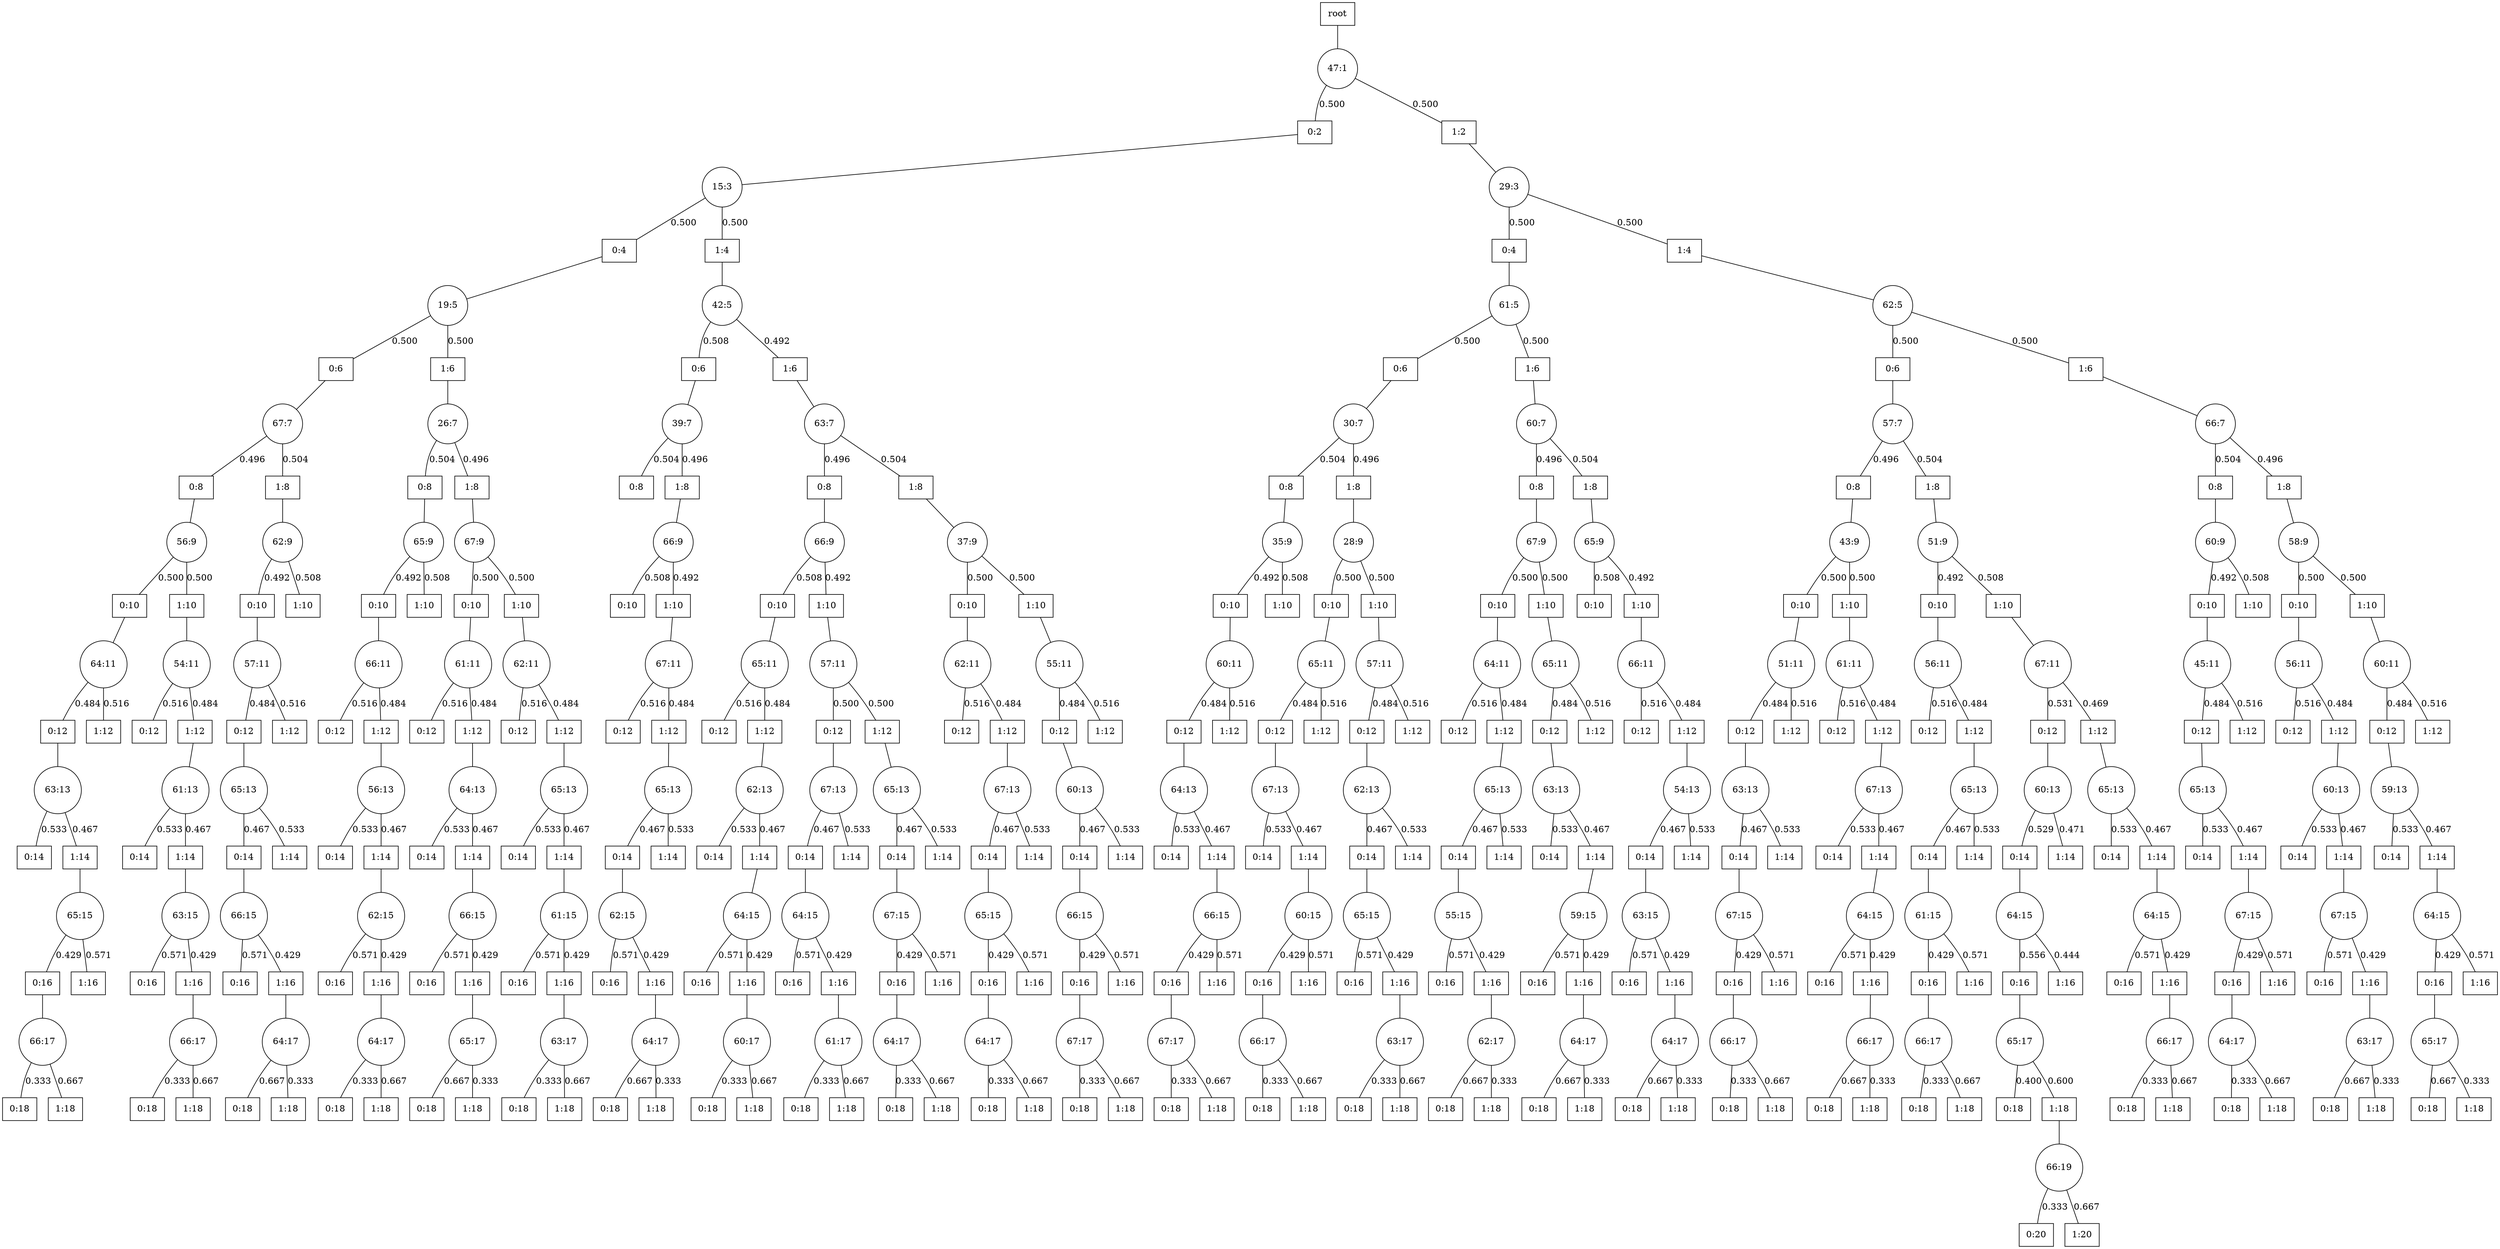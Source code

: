 graph G {
splines=true;
0 [shape=box, label = "root" ]
0--1;
1 [shape=circle, label="47:1"]
1--2[label = 0.500, labelangle=110];
2 [shape=box, label="0:2"]
2--3;
3 [shape=circle, label="15:3"]
3--4[label = 0.500, labelangle=110];
4 [shape=box, label="0:4"]
4--5;
5 [shape=circle, label="19:5"]
5--6[label = 0.500, labelangle=110];
6 [shape=box, label="0:6"]
6--7;
7 [shape=circle, label="67:7"]
7--8[label = 0.496, labelangle=110];
8 [shape=box, label="0:8"]
8--9;
9 [shape=circle, label="56:9"]
9--10[label = 0.500, labelangle=110];
10 [shape=box, label="0:10"]
10--11;
11 [shape=circle, label="64:11"]
11--12[label = 0.484, labelangle=110];
12 [shape=box, label="0:12"]
12--13;
13 [shape=circle, label="63:13"]
13--14[label = 0.533, labelangle=110];
14 [shape=box, label="0:14"]
13--36[label = 0.467, labelangle=110];
36 [shape=box, label="1:14"]
36--37;
37 [shape=circle, label="65:15"]
37--38[label = 0.429, labelangle=110];
38 [shape=box, label="0:16"]
38--39;
39 [shape=circle, label="66:17"]
39--40[label = 0.333, labelangle=110];
40 [shape=box, label="0:18"]
39--41[label = 0.667, labelangle=110];
41 [shape=box, label="1:18"]
37--45[label = 0.571, labelangle=110];
45 [shape=box, label="1:16"]
11--55[label = 0.516, labelangle=110];
55 [shape=box, label="1:12"]
9--101[label = 0.500, labelangle=110];
101 [shape=box, label="1:10"]
101--102;
102 [shape=circle, label="54:11"]
102--103[label = 0.516, labelangle=110];
103 [shape=box, label="0:12"]
102--149[label = 0.484, labelangle=110];
149 [shape=box, label="1:12"]
149--150;
150 [shape=circle, label="61:13"]
150--151[label = 0.533, labelangle=110];
151 [shape=box, label="0:14"]
150--173[label = 0.467, labelangle=110];
173 [shape=box, label="1:14"]
173--174;
174 [shape=circle, label="63:15"]
174--175[label = 0.571, labelangle=110];
175 [shape=box, label="0:16"]
174--185[label = 0.429, labelangle=110];
185 [shape=box, label="1:16"]
185--186;
186 [shape=circle, label="66:17"]
186--187[label = 0.333, labelangle=110];
187 [shape=box, label="0:18"]
186--188[label = 0.667, labelangle=110];
188 [shape=box, label="1:18"]
7--192[label = 0.504, labelangle=110];
192 [shape=box, label="1:8"]
192--193;
193 [shape=circle, label="62:9"]
193--194[label = 0.492, labelangle=110];
194 [shape=box, label="0:10"]
194--195;
195 [shape=circle, label="57:11"]
195--196[label = 0.484, labelangle=110];
196 [shape=box, label="0:12"]
196--197;
197 [shape=circle, label="65:13"]
197--198[label = 0.467, labelangle=110];
198 [shape=box, label="0:14"]
198--199;
199 [shape=circle, label="66:15"]
199--200[label = 0.571, labelangle=110];
200 [shape=box, label="0:16"]
199--210[label = 0.429, labelangle=110];
210 [shape=box, label="1:16"]
210--211;
211 [shape=circle, label="64:17"]
211--212[label = 0.667, labelangle=110];
212 [shape=box, label="0:18"]
211--216[label = 0.333, labelangle=110];
216 [shape=box, label="1:18"]
197--217[label = 0.533, labelangle=110];
217 [shape=box, label="1:14"]
195--239[label = 0.516, labelangle=110];
239 [shape=box, label="1:12"]
193--285[label = 0.508, labelangle=110];
285 [shape=box, label="1:10"]
5--379[label = 0.500, labelangle=110];
379 [shape=box, label="1:6"]
379--380;
380 [shape=circle, label="26:7"]
380--381[label = 0.504, labelangle=110];
381 [shape=box, label="0:8"]
381--382;
382 [shape=circle, label="65:9"]
382--383[label = 0.492, labelangle=110];
383 [shape=box, label="0:10"]
383--384;
384 [shape=circle, label="66:11"]
384--385[label = 0.516, labelangle=110];
385 [shape=box, label="0:12"]
384--431[label = 0.484, labelangle=110];
431 [shape=box, label="1:12"]
431--432;
432 [shape=circle, label="56:13"]
432--433[label = 0.533, labelangle=110];
433 [shape=box, label="0:14"]
432--455[label = 0.467, labelangle=110];
455 [shape=box, label="1:14"]
455--456;
456 [shape=circle, label="62:15"]
456--457[label = 0.571, labelangle=110];
457 [shape=box, label="0:16"]
456--467[label = 0.429, labelangle=110];
467 [shape=box, label="1:16"]
467--468;
468 [shape=circle, label="64:17"]
468--469[label = 0.333, labelangle=110];
469 [shape=box, label="0:18"]
468--470[label = 0.667, labelangle=110];
470 [shape=box, label="1:18"]
382--474[label = 0.508, labelangle=110];
474 [shape=box, label="1:10"]
380--568[label = 0.496, labelangle=110];
568 [shape=box, label="1:8"]
568--569;
569 [shape=circle, label="67:9"]
569--570[label = 0.500, labelangle=110];
570 [shape=box, label="0:10"]
570--571;
571 [shape=circle, label="61:11"]
571--572[label = 0.516, labelangle=110];
572 [shape=box, label="0:12"]
571--618[label = 0.484, labelangle=110];
618 [shape=box, label="1:12"]
618--619;
619 [shape=circle, label="64:13"]
619--620[label = 0.533, labelangle=110];
620 [shape=box, label="0:14"]
619--642[label = 0.467, labelangle=110];
642 [shape=box, label="1:14"]
642--643;
643 [shape=circle, label="66:15"]
643--644[label = 0.571, labelangle=110];
644 [shape=box, label="0:16"]
643--654[label = 0.429, labelangle=110];
654 [shape=box, label="1:16"]
654--655;
655 [shape=circle, label="65:17"]
655--656[label = 0.667, labelangle=110];
656 [shape=box, label="0:18"]
655--660[label = 0.333, labelangle=110];
660 [shape=box, label="1:18"]
569--661[label = 0.500, labelangle=110];
661 [shape=box, label="1:10"]
661--662;
662 [shape=circle, label="62:11"]
662--663[label = 0.516, labelangle=110];
663 [shape=box, label="0:12"]
662--709[label = 0.484, labelangle=110];
709 [shape=box, label="1:12"]
709--710;
710 [shape=circle, label="65:13"]
710--711[label = 0.533, labelangle=110];
711 [shape=box, label="0:14"]
710--733[label = 0.467, labelangle=110];
733 [shape=box, label="1:14"]
733--734;
734 [shape=circle, label="61:15"]
734--735[label = 0.571, labelangle=110];
735 [shape=box, label="0:16"]
734--745[label = 0.429, labelangle=110];
745 [shape=box, label="1:16"]
745--746;
746 [shape=circle, label="63:17"]
746--747[label = 0.333, labelangle=110];
747 [shape=box, label="0:18"]
746--748[label = 0.667, labelangle=110];
748 [shape=box, label="1:18"]
3--752[label = 0.500, labelangle=110];
752 [shape=box, label="1:4"]
752--753;
753 [shape=circle, label="42:5"]
753--754[label = 0.508, labelangle=110];
754 [shape=box, label="0:6"]
754--755;
755 [shape=circle, label="39:7"]
755--756[label = 0.504, labelangle=110];
756 [shape=box, label="0:8"]
755--946[label = 0.496, labelangle=110];
946 [shape=box, label="1:8"]
946--947;
947 [shape=circle, label="66:9"]
947--948[label = 0.508, labelangle=110];
948 [shape=box, label="0:10"]
947--1042[label = 0.492, labelangle=110];
1042 [shape=box, label="1:10"]
1042--1043;
1043 [shape=circle, label="67:11"]
1043--1044[label = 0.516, labelangle=110];
1044 [shape=box, label="0:12"]
1043--1090[label = 0.484, labelangle=110];
1090 [shape=box, label="1:12"]
1090--1091;
1091 [shape=circle, label="65:13"]
1091--1092[label = 0.467, labelangle=110];
1092 [shape=box, label="0:14"]
1092--1093;
1093 [shape=circle, label="62:15"]
1093--1094[label = 0.571, labelangle=110];
1094 [shape=box, label="0:16"]
1093--1104[label = 0.429, labelangle=110];
1104 [shape=box, label="1:16"]
1104--1105;
1105 [shape=circle, label="64:17"]
1105--1106[label = 0.667, labelangle=110];
1106 [shape=box, label="0:18"]
1105--1110[label = 0.333, labelangle=110];
1110 [shape=box, label="1:18"]
1091--1111[label = 0.533, labelangle=110];
1111 [shape=box, label="1:14"]
753--1133[label = 0.492, labelangle=110];
1133 [shape=box, label="1:6"]
1133--1134;
1134 [shape=circle, label="63:7"]
1134--1135[label = 0.496, labelangle=110];
1135 [shape=box, label="0:8"]
1135--1136;
1136 [shape=circle, label="66:9"]
1136--1137[label = 0.508, labelangle=110];
1137 [shape=box, label="0:10"]
1137--1138;
1138 [shape=circle, label="65:11"]
1138--1139[label = 0.516, labelangle=110];
1139 [shape=box, label="0:12"]
1138--1185[label = 0.484, labelangle=110];
1185 [shape=box, label="1:12"]
1185--1186;
1186 [shape=circle, label="62:13"]
1186--1187[label = 0.533, labelangle=110];
1187 [shape=box, label="0:14"]
1186--1209[label = 0.467, labelangle=110];
1209 [shape=box, label="1:14"]
1209--1210;
1210 [shape=circle, label="64:15"]
1210--1211[label = 0.571, labelangle=110];
1211 [shape=box, label="0:16"]
1210--1221[label = 0.429, labelangle=110];
1221 [shape=box, label="1:16"]
1221--1222;
1222 [shape=circle, label="60:17"]
1222--1223[label = 0.333, labelangle=110];
1223 [shape=box, label="0:18"]
1222--1224[label = 0.667, labelangle=110];
1224 [shape=box, label="1:18"]
1136--1228[label = 0.492, labelangle=110];
1228 [shape=box, label="1:10"]
1228--1229;
1229 [shape=circle, label="57:11"]
1229--1230[label = 0.500, labelangle=110];
1230 [shape=box, label="0:12"]
1230--1231;
1231 [shape=circle, label="67:13"]
1231--1232[label = 0.467, labelangle=110];
1232 [shape=box, label="0:14"]
1232--1233;
1233 [shape=circle, label="64:15"]
1233--1234[label = 0.571, labelangle=110];
1234 [shape=box, label="0:16"]
1233--1244[label = 0.429, labelangle=110];
1244 [shape=box, label="1:16"]
1244--1245;
1245 [shape=circle, label="61:17"]
1245--1246[label = 0.333, labelangle=110];
1246 [shape=box, label="0:18"]
1245--1247[label = 0.667, labelangle=110];
1247 [shape=box, label="1:18"]
1231--1251[label = 0.533, labelangle=110];
1251 [shape=box, label="1:14"]
1229--1273[label = 0.500, labelangle=110];
1273 [shape=box, label="1:12"]
1273--1274;
1274 [shape=circle, label="65:13"]
1274--1275[label = 0.467, labelangle=110];
1275 [shape=box, label="0:14"]
1275--1276;
1276 [shape=circle, label="67:15"]
1276--1277[label = 0.429, labelangle=110];
1277 [shape=box, label="0:16"]
1277--1278;
1278 [shape=circle, label="64:17"]
1278--1279[label = 0.333, labelangle=110];
1279 [shape=box, label="0:18"]
1278--1280[label = 0.667, labelangle=110];
1280 [shape=box, label="1:18"]
1276--1284[label = 0.571, labelangle=110];
1284 [shape=box, label="1:16"]
1274--1294[label = 0.533, labelangle=110];
1294 [shape=box, label="1:14"]
1134--1316[label = 0.504, labelangle=110];
1316 [shape=box, label="1:8"]
1316--1317;
1317 [shape=circle, label="37:9"]
1317--1318[label = 0.500, labelangle=110];
1318 [shape=box, label="0:10"]
1318--1319;
1319 [shape=circle, label="62:11"]
1319--1320[label = 0.516, labelangle=110];
1320 [shape=box, label="0:12"]
1319--1366[label = 0.484, labelangle=110];
1366 [shape=box, label="1:12"]
1366--1367;
1367 [shape=circle, label="67:13"]
1367--1368[label = 0.467, labelangle=110];
1368 [shape=box, label="0:14"]
1368--1369;
1369 [shape=circle, label="65:15"]
1369--1370[label = 0.429, labelangle=110];
1370 [shape=box, label="0:16"]
1370--1371;
1371 [shape=circle, label="64:17"]
1371--1372[label = 0.333, labelangle=110];
1372 [shape=box, label="0:18"]
1371--1373[label = 0.667, labelangle=110];
1373 [shape=box, label="1:18"]
1369--1377[label = 0.571, labelangle=110];
1377 [shape=box, label="1:16"]
1367--1387[label = 0.533, labelangle=110];
1387 [shape=box, label="1:14"]
1317--1409[label = 0.500, labelangle=110];
1409 [shape=box, label="1:10"]
1409--1410;
1410 [shape=circle, label="55:11"]
1410--1411[label = 0.484, labelangle=110];
1411 [shape=box, label="0:12"]
1411--1412;
1412 [shape=circle, label="60:13"]
1412--1413[label = 0.467, labelangle=110];
1413 [shape=box, label="0:14"]
1413--1414;
1414 [shape=circle, label="66:15"]
1414--1415[label = 0.429, labelangle=110];
1415 [shape=box, label="0:16"]
1415--1416;
1416 [shape=circle, label="67:17"]
1416--1417[label = 0.333, labelangle=110];
1417 [shape=box, label="0:18"]
1416--1418[label = 0.667, labelangle=110];
1418 [shape=box, label="1:18"]
1414--1422[label = 0.571, labelangle=110];
1422 [shape=box, label="1:16"]
1412--1432[label = 0.533, labelangle=110];
1432 [shape=box, label="1:14"]
1410--1454[label = 0.516, labelangle=110];
1454 [shape=box, label="1:12"]
1--1500[label = 0.500, labelangle=110];
1500 [shape=box, label="1:2"]
1500--1501;
1501 [shape=circle, label="29:3"]
1501--1502[label = 0.500, labelangle=110];
1502 [shape=box, label="0:4"]
1502--1503;
1503 [shape=circle, label="61:5"]
1503--1504[label = 0.500, labelangle=110];
1504 [shape=box, label="0:6"]
1504--1505;
1505 [shape=circle, label="30:7"]
1505--1506[label = 0.504, labelangle=110];
1506 [shape=box, label="0:8"]
1506--1507;
1507 [shape=circle, label="35:9"]
1507--1508[label = 0.492, labelangle=110];
1508 [shape=box, label="0:10"]
1508--1509;
1509 [shape=circle, label="60:11"]
1509--1510[label = 0.484, labelangle=110];
1510 [shape=box, label="0:12"]
1510--1511;
1511 [shape=circle, label="64:13"]
1511--1512[label = 0.533, labelangle=110];
1512 [shape=box, label="0:14"]
1511--1534[label = 0.467, labelangle=110];
1534 [shape=box, label="1:14"]
1534--1535;
1535 [shape=circle, label="66:15"]
1535--1536[label = 0.429, labelangle=110];
1536 [shape=box, label="0:16"]
1536--1537;
1537 [shape=circle, label="67:17"]
1537--1538[label = 0.333, labelangle=110];
1538 [shape=box, label="0:18"]
1537--1539[label = 0.667, labelangle=110];
1539 [shape=box, label="1:18"]
1535--1543[label = 0.571, labelangle=110];
1543 [shape=box, label="1:16"]
1509--1553[label = 0.516, labelangle=110];
1553 [shape=box, label="1:12"]
1507--1599[label = 0.508, labelangle=110];
1599 [shape=box, label="1:10"]
1505--1693[label = 0.496, labelangle=110];
1693 [shape=box, label="1:8"]
1693--1694;
1694 [shape=circle, label="28:9"]
1694--1695[label = 0.500, labelangle=110];
1695 [shape=box, label="0:10"]
1695--1696;
1696 [shape=circle, label="65:11"]
1696--1697[label = 0.484, labelangle=110];
1697 [shape=box, label="0:12"]
1697--1698;
1698 [shape=circle, label="67:13"]
1698--1699[label = 0.533, labelangle=110];
1699 [shape=box, label="0:14"]
1698--1721[label = 0.467, labelangle=110];
1721 [shape=box, label="1:14"]
1721--1722;
1722 [shape=circle, label="60:15"]
1722--1723[label = 0.429, labelangle=110];
1723 [shape=box, label="0:16"]
1723--1724;
1724 [shape=circle, label="66:17"]
1724--1725[label = 0.333, labelangle=110];
1725 [shape=box, label="0:18"]
1724--1726[label = 0.667, labelangle=110];
1726 [shape=box, label="1:18"]
1722--1730[label = 0.571, labelangle=110];
1730 [shape=box, label="1:16"]
1696--1740[label = 0.516, labelangle=110];
1740 [shape=box, label="1:12"]
1694--1786[label = 0.500, labelangle=110];
1786 [shape=box, label="1:10"]
1786--1787;
1787 [shape=circle, label="57:11"]
1787--1788[label = 0.484, labelangle=110];
1788 [shape=box, label="0:12"]
1788--1789;
1789 [shape=circle, label="62:13"]
1789--1790[label = 0.467, labelangle=110];
1790 [shape=box, label="0:14"]
1790--1791;
1791 [shape=circle, label="65:15"]
1791--1792[label = 0.571, labelangle=110];
1792 [shape=box, label="0:16"]
1791--1802[label = 0.429, labelangle=110];
1802 [shape=box, label="1:16"]
1802--1803;
1803 [shape=circle, label="63:17"]
1803--1804[label = 0.333, labelangle=110];
1804 [shape=box, label="0:18"]
1803--1805[label = 0.667, labelangle=110];
1805 [shape=box, label="1:18"]
1789--1809[label = 0.533, labelangle=110];
1809 [shape=box, label="1:14"]
1787--1831[label = 0.516, labelangle=110];
1831 [shape=box, label="1:12"]
1503--1877[label = 0.500, labelangle=110];
1877 [shape=box, label="1:6"]
1877--1878;
1878 [shape=circle, label="60:7"]
1878--1879[label = 0.496, labelangle=110];
1879 [shape=box, label="0:8"]
1879--1880;
1880 [shape=circle, label="67:9"]
1880--1881[label = 0.500, labelangle=110];
1881 [shape=box, label="0:10"]
1881--1882;
1882 [shape=circle, label="64:11"]
1882--1883[label = 0.516, labelangle=110];
1883 [shape=box, label="0:12"]
1882--1929[label = 0.484, labelangle=110];
1929 [shape=box, label="1:12"]
1929--1930;
1930 [shape=circle, label="65:13"]
1930--1931[label = 0.467, labelangle=110];
1931 [shape=box, label="0:14"]
1931--1932;
1932 [shape=circle, label="55:15"]
1932--1933[label = 0.571, labelangle=110];
1933 [shape=box, label="0:16"]
1932--1943[label = 0.429, labelangle=110];
1943 [shape=box, label="1:16"]
1943--1944;
1944 [shape=circle, label="62:17"]
1944--1945[label = 0.667, labelangle=110];
1945 [shape=box, label="0:18"]
1944--1949[label = 0.333, labelangle=110];
1949 [shape=box, label="1:18"]
1930--1950[label = 0.533, labelangle=110];
1950 [shape=box, label="1:14"]
1880--1972[label = 0.500, labelangle=110];
1972 [shape=box, label="1:10"]
1972--1973;
1973 [shape=circle, label="65:11"]
1973--1974[label = 0.484, labelangle=110];
1974 [shape=box, label="0:12"]
1974--1975;
1975 [shape=circle, label="63:13"]
1975--1976[label = 0.533, labelangle=110];
1976 [shape=box, label="0:14"]
1975--1998[label = 0.467, labelangle=110];
1998 [shape=box, label="1:14"]
1998--1999;
1999 [shape=circle, label="59:15"]
1999--2000[label = 0.571, labelangle=110];
2000 [shape=box, label="0:16"]
1999--2010[label = 0.429, labelangle=110];
2010 [shape=box, label="1:16"]
2010--2011;
2011 [shape=circle, label="64:17"]
2011--2012[label = 0.667, labelangle=110];
2012 [shape=box, label="0:18"]
2011--2016[label = 0.333, labelangle=110];
2016 [shape=box, label="1:18"]
1973--2017[label = 0.516, labelangle=110];
2017 [shape=box, label="1:12"]
1878--2063[label = 0.504, labelangle=110];
2063 [shape=box, label="1:8"]
2063--2064;
2064 [shape=circle, label="65:9"]
2064--2065[label = 0.508, labelangle=110];
2065 [shape=box, label="0:10"]
2064--2159[label = 0.492, labelangle=110];
2159 [shape=box, label="1:10"]
2159--2160;
2160 [shape=circle, label="66:11"]
2160--2161[label = 0.516, labelangle=110];
2161 [shape=box, label="0:12"]
2160--2207[label = 0.484, labelangle=110];
2207 [shape=box, label="1:12"]
2207--2208;
2208 [shape=circle, label="54:13"]
2208--2209[label = 0.467, labelangle=110];
2209 [shape=box, label="0:14"]
2209--2210;
2210 [shape=circle, label="63:15"]
2210--2211[label = 0.571, labelangle=110];
2211 [shape=box, label="0:16"]
2210--2221[label = 0.429, labelangle=110];
2221 [shape=box, label="1:16"]
2221--2222;
2222 [shape=circle, label="64:17"]
2222--2223[label = 0.667, labelangle=110];
2223 [shape=box, label="0:18"]
2222--2227[label = 0.333, labelangle=110];
2227 [shape=box, label="1:18"]
2208--2228[label = 0.533, labelangle=110];
2228 [shape=box, label="1:14"]
1501--2250[label = 0.500, labelangle=110];
2250 [shape=box, label="1:4"]
2250--2251;
2251 [shape=circle, label="62:5"]
2251--2252[label = 0.500, labelangle=110];
2252 [shape=box, label="0:6"]
2252--2253;
2253 [shape=circle, label="57:7"]
2253--2254[label = 0.496, labelangle=110];
2254 [shape=box, label="0:8"]
2254--2255;
2255 [shape=circle, label="43:9"]
2255--2256[label = 0.500, labelangle=110];
2256 [shape=box, label="0:10"]
2256--2257;
2257 [shape=circle, label="51:11"]
2257--2258[label = 0.484, labelangle=110];
2258 [shape=box, label="0:12"]
2258--2259;
2259 [shape=circle, label="63:13"]
2259--2260[label = 0.467, labelangle=110];
2260 [shape=box, label="0:14"]
2260--2261;
2261 [shape=circle, label="67:15"]
2261--2262[label = 0.429, labelangle=110];
2262 [shape=box, label="0:16"]
2262--2263;
2263 [shape=circle, label="66:17"]
2263--2264[label = 0.333, labelangle=110];
2264 [shape=box, label="0:18"]
2263--2265[label = 0.667, labelangle=110];
2265 [shape=box, label="1:18"]
2261--2269[label = 0.571, labelangle=110];
2269 [shape=box, label="1:16"]
2259--2279[label = 0.533, labelangle=110];
2279 [shape=box, label="1:14"]
2257--2301[label = 0.516, labelangle=110];
2301 [shape=box, label="1:12"]
2255--2347[label = 0.500, labelangle=110];
2347 [shape=box, label="1:10"]
2347--2348;
2348 [shape=circle, label="61:11"]
2348--2349[label = 0.516, labelangle=110];
2349 [shape=box, label="0:12"]
2348--2395[label = 0.484, labelangle=110];
2395 [shape=box, label="1:12"]
2395--2396;
2396 [shape=circle, label="67:13"]
2396--2397[label = 0.533, labelangle=110];
2397 [shape=box, label="0:14"]
2396--2419[label = 0.467, labelangle=110];
2419 [shape=box, label="1:14"]
2419--2420;
2420 [shape=circle, label="64:15"]
2420--2421[label = 0.571, labelangle=110];
2421 [shape=box, label="0:16"]
2420--2431[label = 0.429, labelangle=110];
2431 [shape=box, label="1:16"]
2431--2432;
2432 [shape=circle, label="66:17"]
2432--2433[label = 0.667, labelangle=110];
2433 [shape=box, label="0:18"]
2432--2437[label = 0.333, labelangle=110];
2437 [shape=box, label="1:18"]
2253--2438[label = 0.504, labelangle=110];
2438 [shape=box, label="1:8"]
2438--2439;
2439 [shape=circle, label="51:9"]
2439--2440[label = 0.492, labelangle=110];
2440 [shape=box, label="0:10"]
2440--2441;
2441 [shape=circle, label="56:11"]
2441--2442[label = 0.516, labelangle=110];
2442 [shape=box, label="0:12"]
2441--2488[label = 0.484, labelangle=110];
2488 [shape=box, label="1:12"]
2488--2489;
2489 [shape=circle, label="65:13"]
2489--2490[label = 0.467, labelangle=110];
2490 [shape=box, label="0:14"]
2490--2491;
2491 [shape=circle, label="61:15"]
2491--2492[label = 0.429, labelangle=110];
2492 [shape=box, label="0:16"]
2492--2493;
2493 [shape=circle, label="66:17"]
2493--2494[label = 0.333, labelangle=110];
2494 [shape=box, label="0:18"]
2493--2495[label = 0.667, labelangle=110];
2495 [shape=box, label="1:18"]
2491--2499[label = 0.571, labelangle=110];
2499 [shape=box, label="1:16"]
2489--2509[label = 0.533, labelangle=110];
2509 [shape=box, label="1:14"]
2439--2531[label = 0.508, labelangle=110];
2531 [shape=box, label="1:10"]
2531--2532;
2532 [shape=circle, label="67:11"]
2532--2533[label = 0.531, labelangle=110];
2533 [shape=box, label="0:12"]
2533--2534;
2534 [shape=circle, label="60:13"]
2534--2535[label = 0.529, labelangle=110];
2535 [shape=box, label="0:14"]
2535--2536;
2536 [shape=circle, label="64:15"]
2536--2537[label = 0.556, labelangle=110];
2537 [shape=box, label="0:16"]
2537--2538;
2538 [shape=circle, label="65:17"]
2538--2539[label = 0.400, labelangle=110];
2539 [shape=box, label="0:18"]
2538--2543[label = 0.600, labelangle=110];
2543 [shape=box, label="1:18"]
2543--2544;
2544 [shape=circle, label="66:19"]
2544--2545[label = 0.333, labelangle=110];
2545 [shape=box, label="0:20"]
2544--2546[label = 0.667, labelangle=110];
2546 [shape=box, label="1:20"]
2536--2550[label = 0.444, labelangle=110];
2550 [shape=box, label="1:16"]
2534--2560[label = 0.471, labelangle=110];
2560 [shape=box, label="1:14"]
2532--2582[label = 0.469, labelangle=110];
2582 [shape=box, label="1:12"]
2582--2583;
2583 [shape=circle, label="65:13"]
2583--2584[label = 0.533, labelangle=110];
2584 [shape=box, label="0:14"]
2583--2606[label = 0.467, labelangle=110];
2606 [shape=box, label="1:14"]
2606--2607;
2607 [shape=circle, label="64:15"]
2607--2608[label = 0.571, labelangle=110];
2608 [shape=box, label="0:16"]
2607--2618[label = 0.429, labelangle=110];
2618 [shape=box, label="1:16"]
2618--2619;
2619 [shape=circle, label="66:17"]
2619--2620[label = 0.333, labelangle=110];
2620 [shape=box, label="0:18"]
2619--2621[label = 0.667, labelangle=110];
2621 [shape=box, label="1:18"]
2251--2625[label = 0.500, labelangle=110];
2625 [shape=box, label="1:6"]
2625--2626;
2626 [shape=circle, label="66:7"]
2626--2627[label = 0.504, labelangle=110];
2627 [shape=box, label="0:8"]
2627--2628;
2628 [shape=circle, label="60:9"]
2628--2629[label = 0.492, labelangle=110];
2629 [shape=box, label="0:10"]
2629--2630;
2630 [shape=circle, label="45:11"]
2630--2631[label = 0.484, labelangle=110];
2631 [shape=box, label="0:12"]
2631--2632;
2632 [shape=circle, label="65:13"]
2632--2633[label = 0.533, labelangle=110];
2633 [shape=box, label="0:14"]
2632--2655[label = 0.467, labelangle=110];
2655 [shape=box, label="1:14"]
2655--2656;
2656 [shape=circle, label="67:15"]
2656--2657[label = 0.429, labelangle=110];
2657 [shape=box, label="0:16"]
2657--2658;
2658 [shape=circle, label="64:17"]
2658--2659[label = 0.333, labelangle=110];
2659 [shape=box, label="0:18"]
2658--2660[label = 0.667, labelangle=110];
2660 [shape=box, label="1:18"]
2656--2664[label = 0.571, labelangle=110];
2664 [shape=box, label="1:16"]
2630--2674[label = 0.516, labelangle=110];
2674 [shape=box, label="1:12"]
2628--2720[label = 0.508, labelangle=110];
2720 [shape=box, label="1:10"]
2626--2814[label = 0.496, labelangle=110];
2814 [shape=box, label="1:8"]
2814--2815;
2815 [shape=circle, label="58:9"]
2815--2816[label = 0.500, labelangle=110];
2816 [shape=box, label="0:10"]
2816--2817;
2817 [shape=circle, label="56:11"]
2817--2818[label = 0.516, labelangle=110];
2818 [shape=box, label="0:12"]
2817--2864[label = 0.484, labelangle=110];
2864 [shape=box, label="1:12"]
2864--2865;
2865 [shape=circle, label="60:13"]
2865--2866[label = 0.533, labelangle=110];
2866 [shape=box, label="0:14"]
2865--2888[label = 0.467, labelangle=110];
2888 [shape=box, label="1:14"]
2888--2889;
2889 [shape=circle, label="67:15"]
2889--2890[label = 0.571, labelangle=110];
2890 [shape=box, label="0:16"]
2889--2900[label = 0.429, labelangle=110];
2900 [shape=box, label="1:16"]
2900--2901;
2901 [shape=circle, label="63:17"]
2901--2902[label = 0.667, labelangle=110];
2902 [shape=box, label="0:18"]
2901--2906[label = 0.333, labelangle=110];
2906 [shape=box, label="1:18"]
2815--2907[label = 0.500, labelangle=110];
2907 [shape=box, label="1:10"]
2907--2908;
2908 [shape=circle, label="60:11"]
2908--2909[label = 0.484, labelangle=110];
2909 [shape=box, label="0:12"]
2909--2910;
2910 [shape=circle, label="59:13"]
2910--2911[label = 0.533, labelangle=110];
2911 [shape=box, label="0:14"]
2910--2933[label = 0.467, labelangle=110];
2933 [shape=box, label="1:14"]
2933--2934;
2934 [shape=circle, label="64:15"]
2934--2935[label = 0.429, labelangle=110];
2935 [shape=box, label="0:16"]
2935--2936;
2936 [shape=circle, label="65:17"]
2936--2937[label = 0.667, labelangle=110];
2937 [shape=box, label="0:18"]
2936--2941[label = 0.333, labelangle=110];
2941 [shape=box, label="1:18"]
2934--2942[label = 0.571, labelangle=110];
2942 [shape=box, label="1:16"]
2908--2952[label = 0.516, labelangle=110];
2952 [shape=box, label="1:12"]
}
